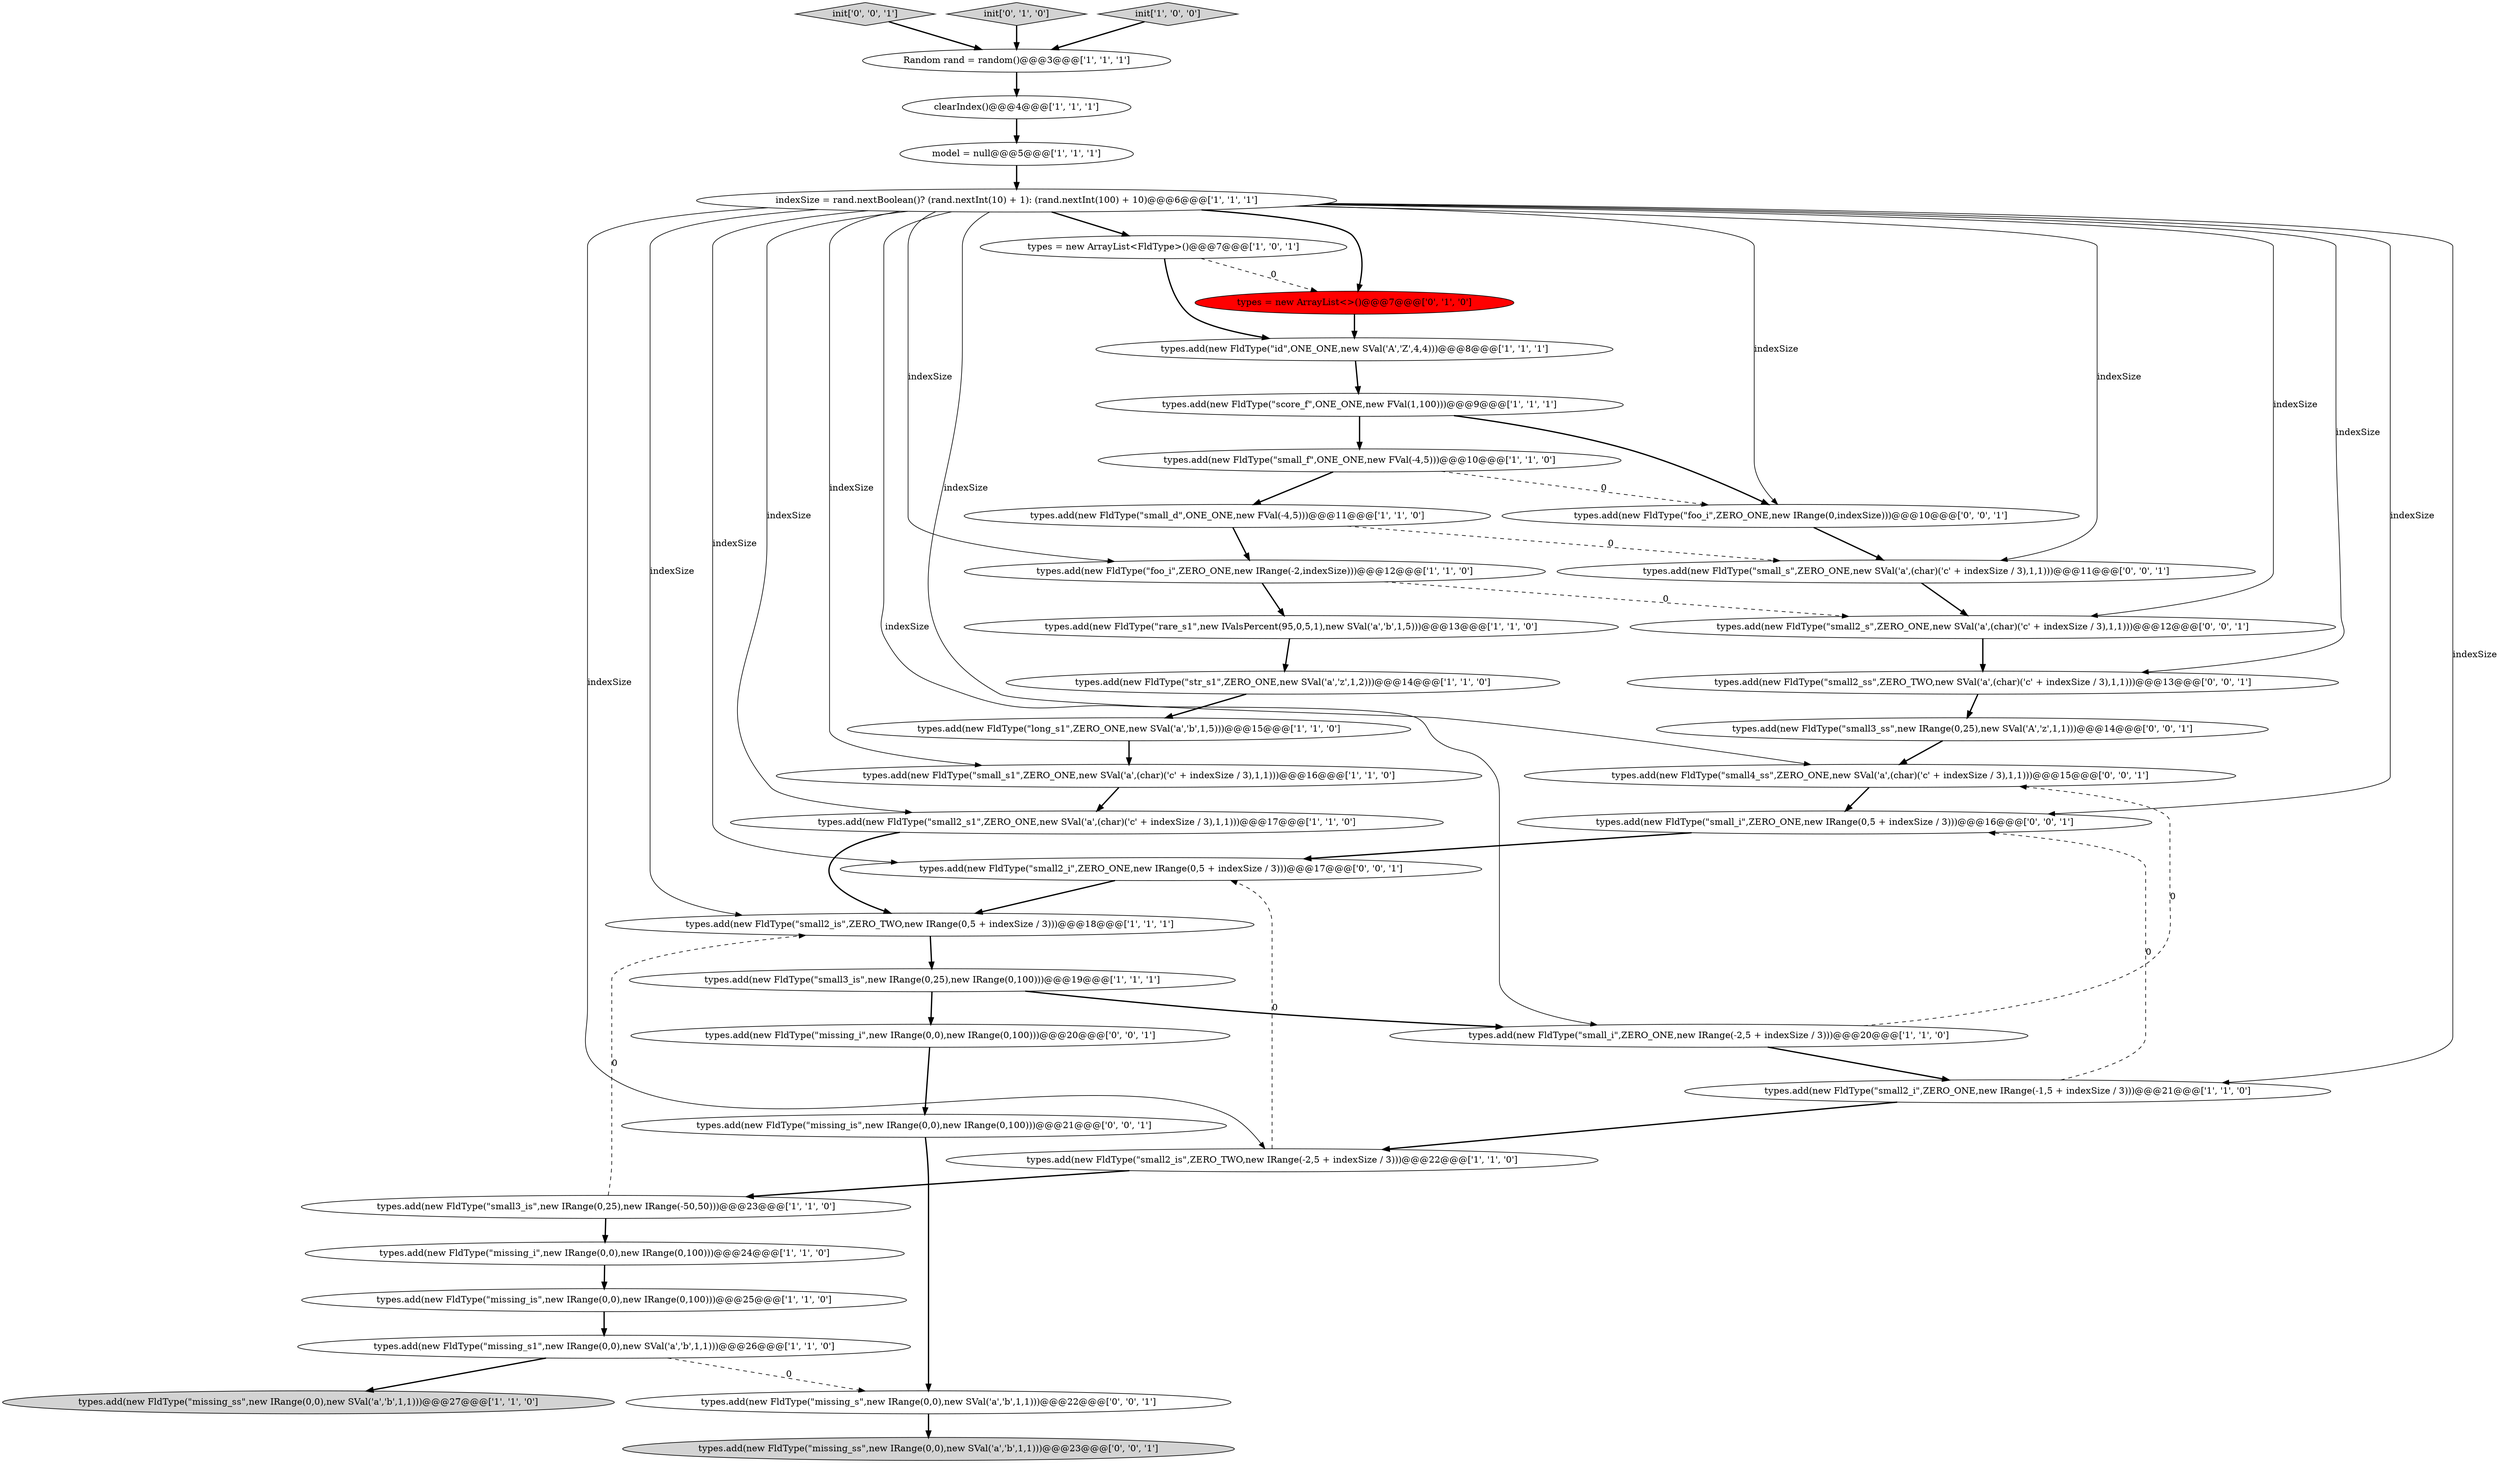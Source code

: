 digraph {
15 [style = filled, label = "types.add(new FldType(\"score_f\",ONE_ONE,new FVal(1,100)))@@@9@@@['1', '1', '1']", fillcolor = white, shape = ellipse image = "AAA0AAABBB1BBB"];
3 [style = filled, label = "types.add(new FldType(\"small2_is\",ZERO_TWO,new IRange(-2,5 + indexSize / 3)))@@@22@@@['1', '1', '0']", fillcolor = white, shape = ellipse image = "AAA0AAABBB1BBB"];
8 [style = filled, label = "Random rand = random()@@@3@@@['1', '1', '1']", fillcolor = white, shape = ellipse image = "AAA0AAABBB1BBB"];
2 [style = filled, label = "types.add(new FldType(\"small3_is\",new IRange(0,25),new IRange(0,100)))@@@19@@@['1', '1', '1']", fillcolor = white, shape = ellipse image = "AAA0AAABBB1BBB"];
10 [style = filled, label = "types.add(new FldType(\"small_f\",ONE_ONE,new FVal(-4,5)))@@@10@@@['1', '1', '0']", fillcolor = white, shape = ellipse image = "AAA0AAABBB1BBB"];
40 [style = filled, label = "types.add(new FldType(\"missing_is\",new IRange(0,0),new IRange(0,100)))@@@21@@@['0', '0', '1']", fillcolor = white, shape = ellipse image = "AAA0AAABBB3BBB"];
18 [style = filled, label = "types.add(new FldType(\"missing_ss\",new IRange(0,0),new SVal('a','b',1,1)))@@@27@@@['1', '1', '0']", fillcolor = lightgray, shape = ellipse image = "AAA0AAABBB1BBB"];
31 [style = filled, label = "types.add(new FldType(\"small2_i\",ZERO_ONE,new IRange(0,5 + indexSize / 3)))@@@17@@@['0', '0', '1']", fillcolor = white, shape = ellipse image = "AAA0AAABBB3BBB"];
27 [style = filled, label = "types = new ArrayList<>()@@@7@@@['0', '1', '0']", fillcolor = red, shape = ellipse image = "AAA1AAABBB2BBB"];
38 [style = filled, label = "types.add(new FldType(\"foo_i\",ZERO_ONE,new IRange(0,indexSize)))@@@10@@@['0', '0', '1']", fillcolor = white, shape = ellipse image = "AAA0AAABBB3BBB"];
24 [style = filled, label = "types.add(new FldType(\"small2_s1\",ZERO_ONE,new SVal('a',(char)('c' + indexSize / 3),1,1)))@@@17@@@['1', '1', '0']", fillcolor = white, shape = ellipse image = "AAA0AAABBB1BBB"];
6 [style = filled, label = "types.add(new FldType(\"small3_is\",new IRange(0,25),new IRange(-50,50)))@@@23@@@['1', '1', '0']", fillcolor = white, shape = ellipse image = "AAA0AAABBB1BBB"];
23 [style = filled, label = "types.add(new FldType(\"foo_i\",ZERO_ONE,new IRange(-2,indexSize)))@@@12@@@['1', '1', '0']", fillcolor = white, shape = ellipse image = "AAA0AAABBB1BBB"];
0 [style = filled, label = "model = null@@@5@@@['1', '1', '1']", fillcolor = white, shape = ellipse image = "AAA0AAABBB1BBB"];
32 [style = filled, label = "types.add(new FldType(\"missing_ss\",new IRange(0,0),new SVal('a','b',1,1)))@@@23@@@['0', '0', '1']", fillcolor = lightgray, shape = ellipse image = "AAA0AAABBB3BBB"];
17 [style = filled, label = "types.add(new FldType(\"id\",ONE_ONE,new SVal('A','Z',4,4)))@@@8@@@['1', '1', '1']", fillcolor = white, shape = ellipse image = "AAA0AAABBB1BBB"];
35 [style = filled, label = "init['0', '0', '1']", fillcolor = lightgray, shape = diamond image = "AAA0AAABBB3BBB"];
11 [style = filled, label = "types.add(new FldType(\"str_s1\",ZERO_ONE,new SVal('a','z',1,2)))@@@14@@@['1', '1', '0']", fillcolor = white, shape = ellipse image = "AAA0AAABBB1BBB"];
14 [style = filled, label = "indexSize = rand.nextBoolean()? (rand.nextInt(10) + 1): (rand.nextInt(100) + 10)@@@6@@@['1', '1', '1']", fillcolor = white, shape = ellipse image = "AAA0AAABBB1BBB"];
33 [style = filled, label = "types.add(new FldType(\"small2_s\",ZERO_ONE,new SVal('a',(char)('c' + indexSize / 3),1,1)))@@@12@@@['0', '0', '1']", fillcolor = white, shape = ellipse image = "AAA0AAABBB3BBB"];
16 [style = filled, label = "types.add(new FldType(\"small2_i\",ZERO_ONE,new IRange(-1,5 + indexSize / 3)))@@@21@@@['1', '1', '0']", fillcolor = white, shape = ellipse image = "AAA0AAABBB1BBB"];
1 [style = filled, label = "types.add(new FldType(\"missing_s1\",new IRange(0,0),new SVal('a','b',1,1)))@@@26@@@['1', '1', '0']", fillcolor = white, shape = ellipse image = "AAA0AAABBB1BBB"];
12 [style = filled, label = "types.add(new FldType(\"small2_is\",ZERO_TWO,new IRange(0,5 + indexSize / 3)))@@@18@@@['1', '1', '1']", fillcolor = white, shape = ellipse image = "AAA0AAABBB1BBB"];
5 [style = filled, label = "types.add(new FldType(\"small_s1\",ZERO_ONE,new SVal('a',(char)('c' + indexSize / 3),1,1)))@@@16@@@['1', '1', '0']", fillcolor = white, shape = ellipse image = "AAA0AAABBB1BBB"];
22 [style = filled, label = "types = new ArrayList<FldType>()@@@7@@@['1', '0', '1']", fillcolor = white, shape = ellipse image = "AAA0AAABBB1BBB"];
26 [style = filled, label = "init['0', '1', '0']", fillcolor = lightgray, shape = diamond image = "AAA0AAABBB2BBB"];
21 [style = filled, label = "types.add(new FldType(\"long_s1\",ZERO_ONE,new SVal('a','b',1,5)))@@@15@@@['1', '1', '0']", fillcolor = white, shape = ellipse image = "AAA0AAABBB1BBB"];
36 [style = filled, label = "types.add(new FldType(\"missing_s\",new IRange(0,0),new SVal('a','b',1,1)))@@@22@@@['0', '0', '1']", fillcolor = white, shape = ellipse image = "AAA0AAABBB3BBB"];
19 [style = filled, label = "init['1', '0', '0']", fillcolor = lightgray, shape = diamond image = "AAA0AAABBB1BBB"];
20 [style = filled, label = "types.add(new FldType(\"missing_is\",new IRange(0,0),new IRange(0,100)))@@@25@@@['1', '1', '0']", fillcolor = white, shape = ellipse image = "AAA0AAABBB1BBB"];
7 [style = filled, label = "types.add(new FldType(\"rare_s1\",new IValsPercent(95,0,5,1),new SVal('a','b',1,5)))@@@13@@@['1', '1', '0']", fillcolor = white, shape = ellipse image = "AAA0AAABBB1BBB"];
9 [style = filled, label = "clearIndex()@@@4@@@['1', '1', '1']", fillcolor = white, shape = ellipse image = "AAA0AAABBB1BBB"];
25 [style = filled, label = "types.add(new FldType(\"missing_i\",new IRange(0,0),new IRange(0,100)))@@@24@@@['1', '1', '0']", fillcolor = white, shape = ellipse image = "AAA0AAABBB1BBB"];
28 [style = filled, label = "types.add(new FldType(\"small_s\",ZERO_ONE,new SVal('a',(char)('c' + indexSize / 3),1,1)))@@@11@@@['0', '0', '1']", fillcolor = white, shape = ellipse image = "AAA0AAABBB3BBB"];
34 [style = filled, label = "types.add(new FldType(\"small3_ss\",new IRange(0,25),new SVal('A','z',1,1)))@@@14@@@['0', '0', '1']", fillcolor = white, shape = ellipse image = "AAA0AAABBB3BBB"];
30 [style = filled, label = "types.add(new FldType(\"small2_ss\",ZERO_TWO,new SVal('a',(char)('c' + indexSize / 3),1,1)))@@@13@@@['0', '0', '1']", fillcolor = white, shape = ellipse image = "AAA0AAABBB3BBB"];
4 [style = filled, label = "types.add(new FldType(\"small_d\",ONE_ONE,new FVal(-4,5)))@@@11@@@['1', '1', '0']", fillcolor = white, shape = ellipse image = "AAA0AAABBB1BBB"];
37 [style = filled, label = "types.add(new FldType(\"small4_ss\",ZERO_ONE,new SVal('a',(char)('c' + indexSize / 3),1,1)))@@@15@@@['0', '0', '1']", fillcolor = white, shape = ellipse image = "AAA0AAABBB3BBB"];
39 [style = filled, label = "types.add(new FldType(\"small_i\",ZERO_ONE,new IRange(0,5 + indexSize / 3)))@@@16@@@['0', '0', '1']", fillcolor = white, shape = ellipse image = "AAA0AAABBB3BBB"];
29 [style = filled, label = "types.add(new FldType(\"missing_i\",new IRange(0,0),new IRange(0,100)))@@@20@@@['0', '0', '1']", fillcolor = white, shape = ellipse image = "AAA0AAABBB3BBB"];
13 [style = filled, label = "types.add(new FldType(\"small_i\",ZERO_ONE,new IRange(-2,5 + indexSize / 3)))@@@20@@@['1', '1', '0']", fillcolor = white, shape = ellipse image = "AAA0AAABBB1BBB"];
14->38 [style = solid, label="indexSize"];
16->3 [style = bold, label=""];
15->38 [style = bold, label=""];
24->12 [style = bold, label=""];
15->10 [style = bold, label=""];
13->37 [style = dashed, label="0"];
7->11 [style = bold, label=""];
14->39 [style = solid, label="indexSize"];
9->0 [style = bold, label=""];
38->28 [style = bold, label=""];
3->31 [style = dashed, label="0"];
11->21 [style = bold, label=""];
14->30 [style = solid, label="indexSize"];
10->38 [style = dashed, label="0"];
14->22 [style = bold, label=""];
16->39 [style = dashed, label="0"];
3->6 [style = bold, label=""];
36->32 [style = bold, label=""];
1->18 [style = bold, label=""];
26->8 [style = bold, label=""];
30->34 [style = bold, label=""];
14->28 [style = solid, label="indexSize"];
22->27 [style = dashed, label="0"];
20->1 [style = bold, label=""];
13->16 [style = bold, label=""];
31->12 [style = bold, label=""];
19->8 [style = bold, label=""];
14->33 [style = solid, label="indexSize"];
14->16 [style = solid, label="indexSize"];
4->28 [style = dashed, label="0"];
23->33 [style = dashed, label="0"];
2->13 [style = bold, label=""];
6->12 [style = dashed, label="0"];
21->5 [style = bold, label=""];
14->5 [style = solid, label="indexSize"];
12->2 [style = bold, label=""];
0->14 [style = bold, label=""];
25->20 [style = bold, label=""];
1->36 [style = dashed, label="0"];
28->33 [style = bold, label=""];
34->37 [style = bold, label=""];
40->36 [style = bold, label=""];
39->31 [style = bold, label=""];
5->24 [style = bold, label=""];
17->15 [style = bold, label=""];
8->9 [style = bold, label=""];
10->4 [style = bold, label=""];
27->17 [style = bold, label=""];
22->17 [style = bold, label=""];
33->30 [style = bold, label=""];
35->8 [style = bold, label=""];
29->40 [style = bold, label=""];
14->24 [style = solid, label="indexSize"];
14->13 [style = solid, label="indexSize"];
14->3 [style = solid, label="indexSize"];
23->7 [style = bold, label=""];
14->27 [style = bold, label=""];
14->37 [style = solid, label="indexSize"];
2->29 [style = bold, label=""];
14->31 [style = solid, label="indexSize"];
37->39 [style = bold, label=""];
4->23 [style = bold, label=""];
14->23 [style = solid, label="indexSize"];
6->25 [style = bold, label=""];
14->12 [style = solid, label="indexSize"];
}

